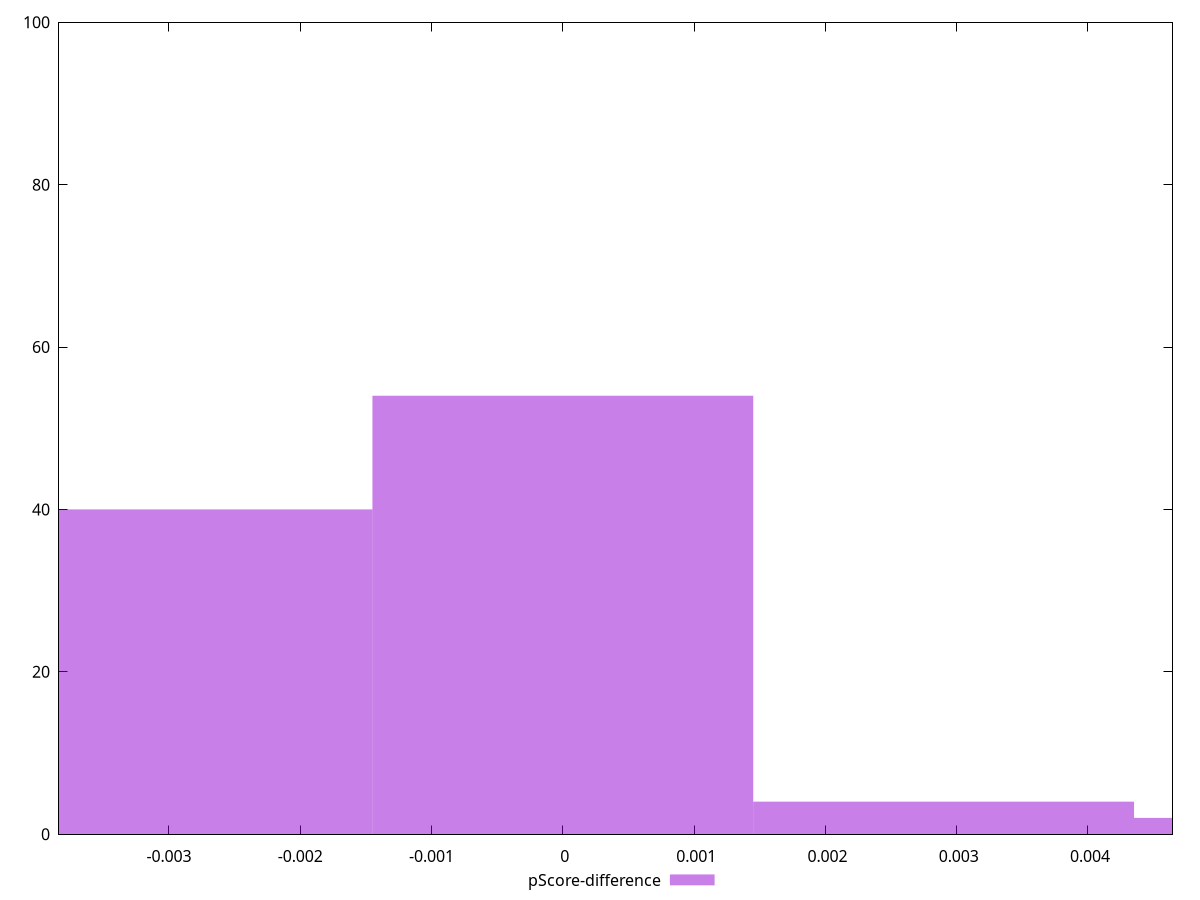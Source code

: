 reset

$pScoreDifference <<EOF
0.002900503128269428 4
0 54
-0.002900503128269428 40
0.005801006256538856 2
EOF

set key outside below
set boxwidth 0.002900503128269428
set xrange [-0.0038376862283343582:0.00464372493184384]
set yrange [0:100]
set trange [0:100]
set style fill transparent solid 0.5 noborder
set terminal svg size 640, 490 enhanced background rgb 'white'
set output "reports/report_00031_2021-02-24T23-18-18.084Z/estimated-input-latency/samples/music/pScore-difference/histogram.svg"

plot $pScoreDifference title "pScore-difference" with boxes

reset
